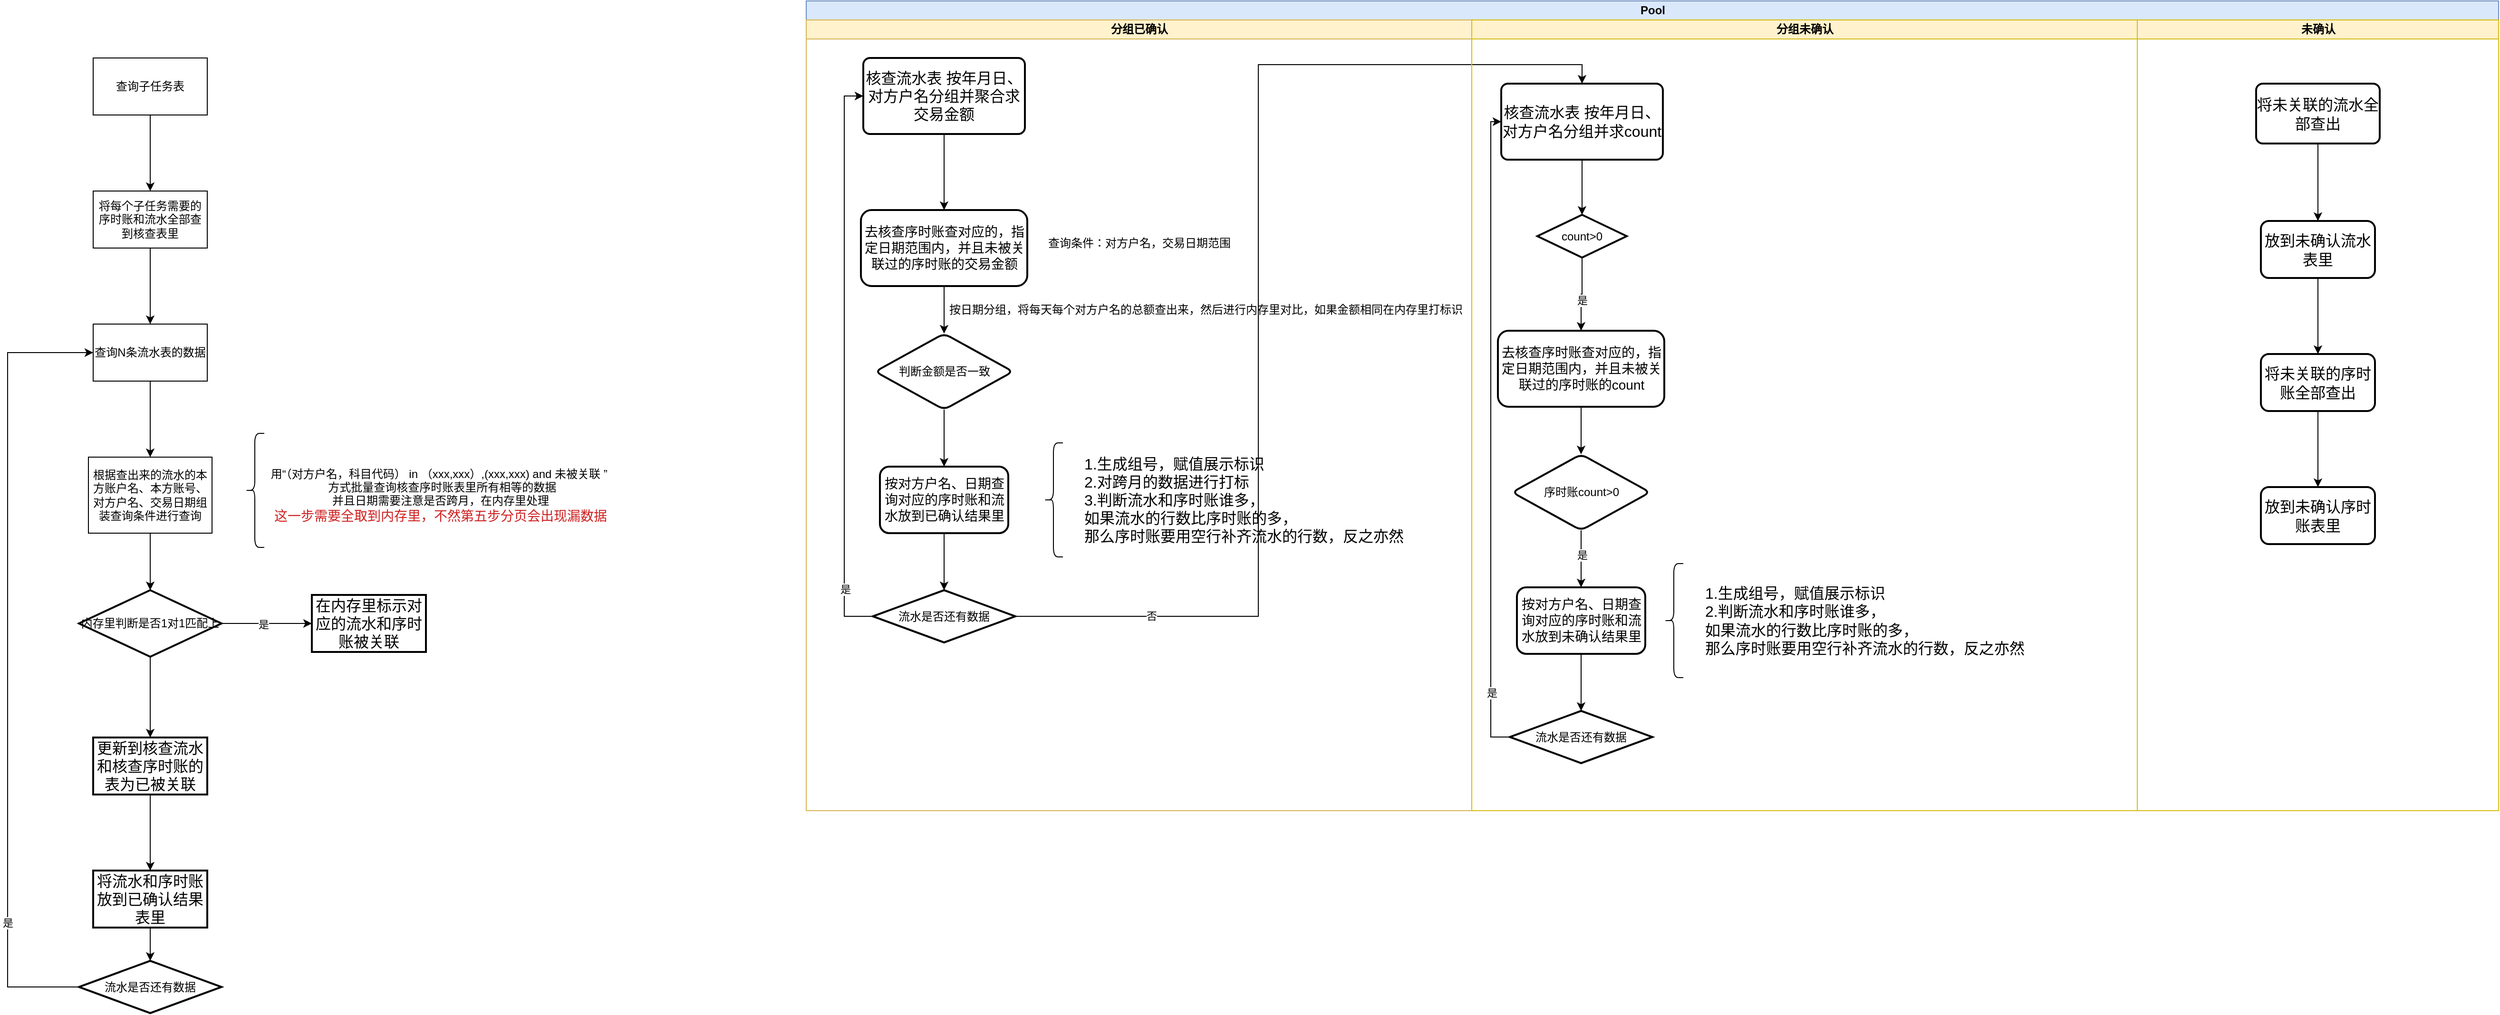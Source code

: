 <mxfile version="24.7.1" type="github">
  <diagram name="第 1 页" id="pTm7-aRh6tZhciBY1CMp">
    <mxGraphModel dx="891" dy="571" grid="1" gridSize="10" guides="1" tooltips="1" connect="1" arrows="1" fold="1" page="1" pageScale="1" pageWidth="827" pageHeight="1169" math="0" shadow="0">
      <root>
        <mxCell id="0" />
        <mxCell id="1" parent="0" />
        <mxCell id="w69S-txHBqApJlsxk6LM-3" value="" style="edgeStyle=orthogonalEdgeStyle;rounded=0;orthogonalLoop=1;jettySize=auto;html=1;" parent="1" source="w69S-txHBqApJlsxk6LM-1" target="w69S-txHBqApJlsxk6LM-2" edge="1">
          <mxGeometry relative="1" as="geometry" />
        </mxCell>
        <mxCell id="w69S-txHBqApJlsxk6LM-1" value="查询子任务表" style="rounded=0;whiteSpace=wrap;html=1;" parent="1" vertex="1">
          <mxGeometry x="360" y="70" width="120" height="60" as="geometry" />
        </mxCell>
        <mxCell id="w69S-txHBqApJlsxk6LM-5" value="" style="edgeStyle=orthogonalEdgeStyle;rounded=0;orthogonalLoop=1;jettySize=auto;html=1;" parent="1" source="w69S-txHBqApJlsxk6LM-2" target="w69S-txHBqApJlsxk6LM-4" edge="1">
          <mxGeometry relative="1" as="geometry" />
        </mxCell>
        <mxCell id="w69S-txHBqApJlsxk6LM-2" value="将每个子任务需要的序时账和流水全部查到核查表里" style="whiteSpace=wrap;html=1;rounded=0;" parent="1" vertex="1">
          <mxGeometry x="360" y="210" width="120" height="60" as="geometry" />
        </mxCell>
        <mxCell id="w69S-txHBqApJlsxk6LM-7" value="" style="edgeStyle=orthogonalEdgeStyle;rounded=0;orthogonalLoop=1;jettySize=auto;html=1;" parent="1" source="w69S-txHBqApJlsxk6LM-4" target="w69S-txHBqApJlsxk6LM-6" edge="1">
          <mxGeometry relative="1" as="geometry" />
        </mxCell>
        <mxCell id="w69S-txHBqApJlsxk6LM-4" value="查询N条流水表的数据" style="whiteSpace=wrap;html=1;rounded=0;" parent="1" vertex="1">
          <mxGeometry x="360" y="350" width="120" height="60" as="geometry" />
        </mxCell>
        <mxCell id="w69S-txHBqApJlsxk6LM-11" value="" style="edgeStyle=orthogonalEdgeStyle;rounded=0;orthogonalLoop=1;jettySize=auto;html=1;entryX=0.5;entryY=0;entryDx=0;entryDy=0;entryPerimeter=0;" parent="1" source="w69S-txHBqApJlsxk6LM-6" target="w69S-txHBqApJlsxk6LM-12" edge="1">
          <mxGeometry relative="1" as="geometry">
            <mxPoint x="420" y="660" as="targetPoint" />
            <Array as="points" />
          </mxGeometry>
        </mxCell>
        <mxCell id="w69S-txHBqApJlsxk6LM-6" value="根据查出来的流水的本方账户名、本方账号、对方户名、交易日期组装查询条件进行查询" style="whiteSpace=wrap;html=1;rounded=0;" parent="1" vertex="1">
          <mxGeometry x="355" y="490" width="130" height="80" as="geometry" />
        </mxCell>
        <mxCell id="w69S-txHBqApJlsxk6LM-8" value="" style="shape=curlyBracket;whiteSpace=wrap;html=1;rounded=1;labelPosition=left;verticalLabelPosition=middle;align=right;verticalAlign=middle;" parent="1" vertex="1">
          <mxGeometry x="520" y="465" width="20" height="120" as="geometry" />
        </mxCell>
        <mxCell id="w69S-txHBqApJlsxk6LM-9" value="&lt;div class=&quot;lake-content&quot;&gt;&lt;span style=&quot;&quot; class=&quot;ne-text&quot;&gt;&lt;font style=&quot;font-size: 12px;&quot;&gt;用“（对方户名，科目代码）  in （xxx,xxx）,(xxx,xxx) and   未被关联 ”&amp;nbsp;&lt;/font&gt;&lt;/span&gt;&lt;/div&gt;&lt;div class=&quot;lake-content&quot;&gt;&lt;span style=&quot;&quot; class=&quot;ne-text&quot;&gt;&lt;font style=&quot;font-size: 12px;&quot;&gt;&amp;nbsp;方式批量查询核查序时账表里所有相等的数据&lt;/font&gt;&lt;/span&gt;&lt;/div&gt;&lt;div class=&quot;lake-content&quot;&gt;&lt;span style=&quot;&quot; class=&quot;ne-text&quot;&gt;&lt;font style=&quot;font-size: 12px;&quot;&gt;并且日期需要注意是否跨月，在内存里处理&lt;/font&gt;&lt;/span&gt;&lt;/div&gt;&lt;div class=&quot;lake-content&quot;&gt;&lt;div class=&quot;lake-content&quot;&gt;&lt;span style=&quot;&quot; class=&quot;ne-text&quot;&gt;&lt;font color=&quot;#cf2020&quot; style=&quot;font-size: 14px;&quot;&gt;这一步需要全取到内存里，不然第五步分页会出现漏数据&lt;/font&gt;&lt;/span&gt;&lt;/div&gt;&lt;/div&gt;" style="text;html=1;align=center;verticalAlign=middle;resizable=0;points=[];autosize=1;strokeColor=none;fillColor=none;" parent="1" vertex="1">
          <mxGeometry x="530" y="495" width="390" height="70" as="geometry" />
        </mxCell>
        <mxCell id="w69S-txHBqApJlsxk6LM-14" value="" style="edgeStyle=orthogonalEdgeStyle;rounded=0;orthogonalLoop=1;jettySize=auto;html=1;" parent="1" source="w69S-txHBqApJlsxk6LM-12" target="w69S-txHBqApJlsxk6LM-13" edge="1">
          <mxGeometry relative="1" as="geometry" />
        </mxCell>
        <mxCell id="w69S-txHBqApJlsxk6LM-15" value="是" style="edgeLabel;html=1;align=center;verticalAlign=middle;resizable=0;points=[];" parent="w69S-txHBqApJlsxk6LM-14" vertex="1" connectable="0">
          <mxGeometry x="-0.097" y="-1" relative="1" as="geometry">
            <mxPoint x="1" as="offset" />
          </mxGeometry>
        </mxCell>
        <mxCell id="w69S-txHBqApJlsxk6LM-18" value="" style="edgeStyle=orthogonalEdgeStyle;rounded=0;orthogonalLoop=1;jettySize=auto;html=1;" parent="1" source="w69S-txHBqApJlsxk6LM-12" target="w69S-txHBqApJlsxk6LM-17" edge="1">
          <mxGeometry relative="1" as="geometry" />
        </mxCell>
        <mxCell id="w69S-txHBqApJlsxk6LM-12" value="内存里判断是否1对1匹配上" style="strokeWidth=2;html=1;shape=mxgraph.flowchart.decision;whiteSpace=wrap;" parent="1" vertex="1">
          <mxGeometry x="345" y="630" width="150" height="70" as="geometry" />
        </mxCell>
        <mxCell id="w69S-txHBqApJlsxk6LM-13" value="&lt;div class=&quot;lake-content&quot;&gt;&lt;span style=&quot;font-size: 16px&quot; class=&quot;ne-text&quot;&gt;在内存里标示对应的流水和序时账被关联&lt;/span&gt;&lt;/div&gt;" style="whiteSpace=wrap;html=1;strokeWidth=2;" parent="1" vertex="1">
          <mxGeometry x="590" y="635" width="120" height="60" as="geometry" />
        </mxCell>
        <mxCell id="w69S-txHBqApJlsxk6LM-20" value="" style="edgeStyle=orthogonalEdgeStyle;rounded=0;orthogonalLoop=1;jettySize=auto;html=1;" parent="1" source="w69S-txHBqApJlsxk6LM-17" target="w69S-txHBqApJlsxk6LM-19" edge="1">
          <mxGeometry relative="1" as="geometry" />
        </mxCell>
        <mxCell id="w69S-txHBqApJlsxk6LM-17" value="&lt;div class=&quot;lake-content&quot;&gt;&lt;span style=&quot;font-size: 16px&quot; class=&quot;ne-text&quot;&gt;更新到核查流水和核查序时账的表为已被关联&lt;/span&gt;&lt;/div&gt;" style="whiteSpace=wrap;html=1;strokeWidth=2;" parent="1" vertex="1">
          <mxGeometry x="360" y="785" width="120" height="60" as="geometry" />
        </mxCell>
        <mxCell id="w69S-txHBqApJlsxk6LM-24" value="" style="edgeStyle=orthogonalEdgeStyle;rounded=0;orthogonalLoop=1;jettySize=auto;html=1;" parent="1" source="w69S-txHBqApJlsxk6LM-19" target="w69S-txHBqApJlsxk6LM-23" edge="1">
          <mxGeometry relative="1" as="geometry" />
        </mxCell>
        <mxCell id="w69S-txHBqApJlsxk6LM-19" value="&lt;div class=&quot;lake-content&quot;&gt;&lt;span style=&quot;font-size: 16px&quot; class=&quot;ne-text&quot;&gt;将流水和序时账放到已确认结果表里&lt;/span&gt;&lt;/div&gt;" style="whiteSpace=wrap;html=1;strokeWidth=2;" parent="1" vertex="1">
          <mxGeometry x="360" y="925" width="120" height="60" as="geometry" />
        </mxCell>
        <mxCell id="w69S-txHBqApJlsxk6LM-25" style="edgeStyle=orthogonalEdgeStyle;rounded=0;orthogonalLoop=1;jettySize=auto;html=1;entryX=0;entryY=0.5;entryDx=0;entryDy=0;exitX=0;exitY=0.5;exitDx=0;exitDy=0;" parent="1" source="w69S-txHBqApJlsxk6LM-23" target="w69S-txHBqApJlsxk6LM-4" edge="1">
          <mxGeometry relative="1" as="geometry">
            <mxPoint x="320" y="1050" as="sourcePoint" />
            <mxPoint x="260" y="410" as="targetPoint" />
            <Array as="points">
              <mxPoint x="270" y="1048" />
              <mxPoint x="270" y="380" />
            </Array>
          </mxGeometry>
        </mxCell>
        <mxCell id="w69S-txHBqApJlsxk6LM-26" value="是" style="edgeLabel;html=1;align=center;verticalAlign=middle;resizable=0;points=[];" parent="w69S-txHBqApJlsxk6LM-25" vertex="1" connectable="0">
          <mxGeometry x="-0.658" relative="1" as="geometry">
            <mxPoint as="offset" />
          </mxGeometry>
        </mxCell>
        <mxCell id="w69S-txHBqApJlsxk6LM-23" value="流水是否还有数据" style="rhombus;whiteSpace=wrap;html=1;strokeWidth=2;" parent="1" vertex="1">
          <mxGeometry x="345" y="1020" width="150" height="55" as="geometry" />
        </mxCell>
        <mxCell id="w69S-txHBqApJlsxk6LM-29" value="" style="edgeStyle=orthogonalEdgeStyle;rounded=0;orthogonalLoop=1;jettySize=auto;html=1;" parent="1" source="w69S-txHBqApJlsxk6LM-27" target="w69S-txHBqApJlsxk6LM-28" edge="1">
          <mxGeometry relative="1" as="geometry" />
        </mxCell>
        <mxCell id="w69S-txHBqApJlsxk6LM-27" value="&lt;div class=&quot;lake-content&quot;&gt;&lt;span style=&quot;font-size: 16px&quot; class=&quot;ne-text&quot;&gt;核查流水表  按年月日、对方户名分组并聚合求交易金额&lt;/span&gt;&lt;/div&gt;" style="rounded=1;whiteSpace=wrap;html=1;absoluteArcSize=1;arcSize=14;strokeWidth=2;" parent="1" vertex="1">
          <mxGeometry x="1170" y="70" width="170" height="80" as="geometry" />
        </mxCell>
        <mxCell id="w69S-txHBqApJlsxk6LM-31" value="" style="edgeStyle=orthogonalEdgeStyle;rounded=0;orthogonalLoop=1;jettySize=auto;html=1;" parent="1" source="w69S-txHBqApJlsxk6LM-28" target="w69S-txHBqApJlsxk6LM-30" edge="1">
          <mxGeometry relative="1" as="geometry" />
        </mxCell>
        <mxCell id="w69S-txHBqApJlsxk6LM-28" value="&lt;font style=&quot;font-size: 14px;&quot;&gt;去核查序时账查对应的，指定日期范围内，并且未被关联过的序时账的交易金额&lt;/font&gt;" style="whiteSpace=wrap;html=1;rounded=1;arcSize=14;strokeWidth=2;" parent="1" vertex="1">
          <mxGeometry x="1167.5" y="230" width="175" height="80" as="geometry" />
        </mxCell>
        <mxCell id="w69S-txHBqApJlsxk6LM-33" value="" style="edgeStyle=orthogonalEdgeStyle;rounded=0;orthogonalLoop=1;jettySize=auto;html=1;" parent="1" source="w69S-txHBqApJlsxk6LM-30" target="w69S-txHBqApJlsxk6LM-32" edge="1">
          <mxGeometry relative="1" as="geometry" />
        </mxCell>
        <mxCell id="w69S-txHBqApJlsxk6LM-30" value="判断金额是否一致" style="rhombus;whiteSpace=wrap;html=1;rounded=1;arcSize=14;strokeWidth=2;" parent="1" vertex="1">
          <mxGeometry x="1182.5" y="360" width="145" height="80" as="geometry" />
        </mxCell>
        <mxCell id="w69S-txHBqApJlsxk6LM-32" value="&lt;font style=&quot;font-size: 14px;&quot;&gt;按对方户名、日期查询对应的序时账和流水放到已确认结果里&lt;/font&gt;" style="whiteSpace=wrap;html=1;rounded=1;arcSize=14;strokeWidth=2;" parent="1" vertex="1">
          <mxGeometry x="1187.5" y="500" width="135" height="70" as="geometry" />
        </mxCell>
        <mxCell id="w69S-txHBqApJlsxk6LM-34" value="" style="shape=curlyBracket;whiteSpace=wrap;html=1;rounded=1;labelPosition=left;verticalLabelPosition=middle;align=right;verticalAlign=middle;" parent="1" vertex="1">
          <mxGeometry x="1360" y="475" width="20" height="120" as="geometry" />
        </mxCell>
        <mxCell id="w69S-txHBqApJlsxk6LM-35" value="&lt;div style=&quot;text-align: left;&quot;&gt;&lt;span style=&quot;background-color: initial; font-size: 16px;&quot;&gt;1.生成组号，赋值展示标识&lt;/span&gt;&lt;/div&gt;&lt;div style=&quot;text-align: left;&quot;&gt;&lt;span style=&quot;background-color: initial; font-size: 16px;&quot;&gt;2.对跨月的数据进行打标&lt;/span&gt;&lt;/div&gt;&lt;span style=&quot;background-color: initial;&quot; class=&quot;ne-text&quot;&gt;&lt;div style=&quot;text-align: left;&quot;&gt;&lt;span style=&quot;background-color: initial;&quot; class=&quot;ne-text&quot;&gt;&lt;span style=&quot;font-size: 16px;&quot;&gt;3.判断流水和序时账谁多，&lt;/span&gt;&lt;/span&gt;&lt;/div&gt;&lt;div style=&quot;text-align: left;&quot;&gt;&lt;span style=&quot;background-color: initial; font-size: 16px;&quot;&gt;如果流水的行数比序时账的多，&lt;/span&gt;&lt;/div&gt;&lt;div style=&quot;text-align: left;&quot;&gt;&lt;span style=&quot;background-color: initial; font-size: 16px;&quot;&gt;那么序时账要用空行补齐流水的行数，反之亦然&lt;/span&gt;&lt;/div&gt;&lt;/span&gt;" style="text;html=1;align=center;verticalAlign=middle;resizable=0;points=[];autosize=1;strokeColor=none;fillColor=none;" parent="1" vertex="1">
          <mxGeometry x="1390" y="480" width="360" height="110" as="geometry" />
        </mxCell>
        <mxCell id="w69S-txHBqApJlsxk6LM-36" value="" style="edgeStyle=orthogonalEdgeStyle;rounded=0;orthogonalLoop=1;jettySize=auto;html=1;exitX=0.5;exitY=1;exitDx=0;exitDy=0;" parent="1" source="w69S-txHBqApJlsxk6LM-32" target="w69S-txHBqApJlsxk6LM-37" edge="1">
          <mxGeometry relative="1" as="geometry">
            <mxPoint x="1252.5" y="595" as="sourcePoint" />
          </mxGeometry>
        </mxCell>
        <mxCell id="w69S-txHBqApJlsxk6LM-40" style="edgeStyle=orthogonalEdgeStyle;rounded=0;orthogonalLoop=1;jettySize=auto;html=1;exitX=0;exitY=0.5;exitDx=0;exitDy=0;entryX=0;entryY=0.5;entryDx=0;entryDy=0;" parent="1" source="w69S-txHBqApJlsxk6LM-37" target="w69S-txHBqApJlsxk6LM-27" edge="1">
          <mxGeometry relative="1" as="geometry" />
        </mxCell>
        <mxCell id="w69S-txHBqApJlsxk6LM-41" value="是" style="edgeLabel;html=1;align=center;verticalAlign=middle;resizable=0;points=[];" parent="w69S-txHBqApJlsxk6LM-40" vertex="1" connectable="0">
          <mxGeometry x="-0.807" y="-1" relative="1" as="geometry">
            <mxPoint y="-1" as="offset" />
          </mxGeometry>
        </mxCell>
        <mxCell id="w69S-txHBqApJlsxk6LM-64" style="edgeStyle=orthogonalEdgeStyle;rounded=0;orthogonalLoop=1;jettySize=auto;html=1;exitX=1;exitY=0.5;exitDx=0;exitDy=0;entryX=0.5;entryY=0;entryDx=0;entryDy=0;" parent="1" source="w69S-txHBqApJlsxk6LM-37" target="w69S-txHBqApJlsxk6LM-43" edge="1">
          <mxGeometry relative="1" as="geometry" />
        </mxCell>
        <mxCell id="w69S-txHBqApJlsxk6LM-65" value="否" style="edgeLabel;html=1;align=center;verticalAlign=middle;resizable=0;points=[];" parent="w69S-txHBqApJlsxk6LM-64" vertex="1" connectable="0">
          <mxGeometry x="-0.761" y="1" relative="1" as="geometry">
            <mxPoint as="offset" />
          </mxGeometry>
        </mxCell>
        <mxCell id="w69S-txHBqApJlsxk6LM-37" value="流水是否还有数据" style="rhombus;whiteSpace=wrap;html=1;strokeWidth=2;" parent="1" vertex="1">
          <mxGeometry x="1180" y="630" width="150" height="55" as="geometry" />
        </mxCell>
        <mxCell id="w69S-txHBqApJlsxk6LM-42" value="" style="edgeStyle=orthogonalEdgeStyle;rounded=0;orthogonalLoop=1;jettySize=auto;html=1;entryX=0.5;entryY=0;entryDx=0;entryDy=0;entryPerimeter=0;" parent="1" source="w69S-txHBqApJlsxk6LM-43" target="w69S-txHBqApJlsxk6LM-58" edge="1">
          <mxGeometry relative="1" as="geometry" />
        </mxCell>
        <mxCell id="w69S-txHBqApJlsxk6LM-43" value="&lt;div class=&quot;lake-content&quot;&gt;&lt;span style=&quot;font-size: 16px&quot; class=&quot;ne-text&quot;&gt;核查流水表  按年月日、对方户名分组并求count&lt;/span&gt;&lt;/div&gt;" style="rounded=1;whiteSpace=wrap;html=1;absoluteArcSize=1;arcSize=14;strokeWidth=2;" parent="1" vertex="1">
          <mxGeometry x="1841" y="97" width="170" height="80" as="geometry" />
        </mxCell>
        <mxCell id="w69S-txHBqApJlsxk6LM-44" value="" style="edgeStyle=orthogonalEdgeStyle;rounded=0;orthogonalLoop=1;jettySize=auto;html=1;" parent="1" source="w69S-txHBqApJlsxk6LM-45" target="w69S-txHBqApJlsxk6LM-47" edge="1">
          <mxGeometry relative="1" as="geometry" />
        </mxCell>
        <mxCell id="w69S-txHBqApJlsxk6LM-45" value="&lt;font style=&quot;font-size: 14px;&quot;&gt;去核查序时账查对应的，指定日期范围内，并且未被关联过的序时账的count&lt;/font&gt;" style="whiteSpace=wrap;html=1;rounded=1;arcSize=14;strokeWidth=2;" parent="1" vertex="1">
          <mxGeometry x="1837.5" y="357" width="175" height="80" as="geometry" />
        </mxCell>
        <mxCell id="w69S-txHBqApJlsxk6LM-46" value="" style="edgeStyle=orthogonalEdgeStyle;rounded=0;orthogonalLoop=1;jettySize=auto;html=1;" parent="1" source="w69S-txHBqApJlsxk6LM-47" target="w69S-txHBqApJlsxk6LM-48" edge="1">
          <mxGeometry relative="1" as="geometry" />
        </mxCell>
        <mxCell id="w69S-txHBqApJlsxk6LM-61" value="是" style="edgeLabel;html=1;align=center;verticalAlign=middle;resizable=0;points=[];" parent="w69S-txHBqApJlsxk6LM-46" vertex="1" connectable="0">
          <mxGeometry x="-0.167" y="1" relative="1" as="geometry">
            <mxPoint y="1" as="offset" />
          </mxGeometry>
        </mxCell>
        <mxCell id="w69S-txHBqApJlsxk6LM-47" value="序时账count&amp;gt;0" style="rhombus;whiteSpace=wrap;html=1;rounded=1;arcSize=14;strokeWidth=2;" parent="1" vertex="1">
          <mxGeometry x="1852.5" y="487" width="145" height="80" as="geometry" />
        </mxCell>
        <mxCell id="w69S-txHBqApJlsxk6LM-48" value="&lt;font style=&quot;font-size: 14px;&quot;&gt;按对方户名、日期查询对应的序时账和流水放到未确认结果里&lt;/font&gt;" style="whiteSpace=wrap;html=1;rounded=1;arcSize=14;strokeWidth=2;" parent="1" vertex="1">
          <mxGeometry x="1857.5" y="627" width="135" height="70" as="geometry" />
        </mxCell>
        <mxCell id="w69S-txHBqApJlsxk6LM-51" value="" style="edgeStyle=orthogonalEdgeStyle;rounded=0;orthogonalLoop=1;jettySize=auto;html=1;exitX=0.5;exitY=1;exitDx=0;exitDy=0;" parent="1" source="w69S-txHBqApJlsxk6LM-48" target="w69S-txHBqApJlsxk6LM-54" edge="1">
          <mxGeometry relative="1" as="geometry">
            <mxPoint x="1922.5" y="722" as="sourcePoint" />
          </mxGeometry>
        </mxCell>
        <mxCell id="w69S-txHBqApJlsxk6LM-52" style="edgeStyle=orthogonalEdgeStyle;rounded=0;orthogonalLoop=1;jettySize=auto;html=1;exitX=0;exitY=0.5;exitDx=0;exitDy=0;entryX=0;entryY=0.5;entryDx=0;entryDy=0;" parent="1" source="w69S-txHBqApJlsxk6LM-54" target="w69S-txHBqApJlsxk6LM-43" edge="1">
          <mxGeometry relative="1" as="geometry" />
        </mxCell>
        <mxCell id="w69S-txHBqApJlsxk6LM-53" value="是" style="edgeLabel;html=1;align=center;verticalAlign=middle;resizable=0;points=[];" parent="w69S-txHBqApJlsxk6LM-52" vertex="1" connectable="0">
          <mxGeometry x="-0.807" y="-1" relative="1" as="geometry">
            <mxPoint y="-1" as="offset" />
          </mxGeometry>
        </mxCell>
        <mxCell id="w69S-txHBqApJlsxk6LM-54" value="流水是否还有数据" style="rhombus;whiteSpace=wrap;html=1;strokeWidth=2;" parent="1" vertex="1">
          <mxGeometry x="1850" y="757" width="150" height="55" as="geometry" />
        </mxCell>
        <mxCell id="w69S-txHBqApJlsxk6LM-59" style="edgeStyle=orthogonalEdgeStyle;rounded=0;orthogonalLoop=1;jettySize=auto;html=1;exitX=0.5;exitY=1;exitDx=0;exitDy=0;exitPerimeter=0;" parent="1" source="w69S-txHBqApJlsxk6LM-58" target="w69S-txHBqApJlsxk6LM-45" edge="1">
          <mxGeometry relative="1" as="geometry" />
        </mxCell>
        <mxCell id="w69S-txHBqApJlsxk6LM-60" value="是" style="edgeLabel;html=1;align=center;verticalAlign=middle;resizable=0;points=[];" parent="w69S-txHBqApJlsxk6LM-59" vertex="1" connectable="0">
          <mxGeometry x="0.176" y="1" relative="1" as="geometry">
            <mxPoint as="offset" />
          </mxGeometry>
        </mxCell>
        <mxCell id="w69S-txHBqApJlsxk6LM-58" value="count&amp;gt;0" style="strokeWidth=2;html=1;shape=mxgraph.flowchart.decision;whiteSpace=wrap;" parent="1" vertex="1">
          <mxGeometry x="1879" y="235" width="94" height="45" as="geometry" />
        </mxCell>
        <mxCell id="w69S-txHBqApJlsxk6LM-62" value="" style="shape=curlyBracket;whiteSpace=wrap;html=1;rounded=1;labelPosition=left;verticalLabelPosition=middle;align=right;verticalAlign=middle;" parent="1" vertex="1">
          <mxGeometry x="2012.5" y="602" width="20" height="120" as="geometry" />
        </mxCell>
        <mxCell id="w69S-txHBqApJlsxk6LM-63" value="&lt;div style=&quot;text-align: left;&quot;&gt;&lt;span style=&quot;background-color: initial; font-size: 16px;&quot;&gt;1.生成组号，赋值展示标识&lt;/span&gt;&lt;/div&gt;&lt;span style=&quot;background-color: initial;&quot; class=&quot;ne-text&quot;&gt;&lt;div style=&quot;text-align: left;&quot;&gt;&lt;span style=&quot;background-color: initial;&quot; class=&quot;ne-text&quot;&gt;&lt;span style=&quot;font-size: 16px;&quot;&gt;2.判断流水和序时账谁多，&lt;/span&gt;&lt;/span&gt;&lt;/div&gt;&lt;div style=&quot;text-align: left;&quot;&gt;&lt;span style=&quot;background-color: initial; font-size: 16px;&quot;&gt;如果流水的行数比序时账的多，&lt;/span&gt;&lt;/div&gt;&lt;div style=&quot;text-align: left;&quot;&gt;&lt;span style=&quot;background-color: initial; font-size: 16px;&quot;&gt;那么序时账要用空行补齐流水的行数，反之亦然&lt;/span&gt;&lt;/div&gt;&lt;/span&gt;" style="text;html=1;align=center;verticalAlign=middle;resizable=0;points=[];autosize=1;strokeColor=none;fillColor=none;" parent="1" vertex="1">
          <mxGeometry x="2042.5" y="617" width="360" height="90" as="geometry" />
        </mxCell>
        <mxCell id="w69S-txHBqApJlsxk6LM-66" value="Pool" style="swimlane;childLayout=stackLayout;resizeParent=1;resizeParentMax=0;startSize=20;html=1;fillColor=#dae8fc;strokeColor=#6c8ebf;" parent="1" vertex="1">
          <mxGeometry x="1110" y="10" width="1780" height="852" as="geometry" />
        </mxCell>
        <mxCell id="w69S-txHBqApJlsxk6LM-67" value="分组已确认" style="swimlane;startSize=20;html=1;fillColor=#fff2cc;strokeColor=#d6b656;" parent="w69S-txHBqApJlsxk6LM-66" vertex="1">
          <mxGeometry y="20" width="700" height="832" as="geometry" />
        </mxCell>
        <mxCell id="mTxYmRV6teD1gdhryHkn-6" value="查询条件：对方户名，交易日期范围" style="text;html=1;align=center;verticalAlign=middle;resizable=0;points=[];autosize=1;strokeColor=none;fillColor=none;" vertex="1" parent="w69S-txHBqApJlsxk6LM-67">
          <mxGeometry x="240" y="220" width="220" height="30" as="geometry" />
        </mxCell>
        <mxCell id="mTxYmRV6teD1gdhryHkn-7" value="按日期分组，将每天每个对方户名的总额查出来，然后进行内存里对比，如果金额相同在内存里打标识" style="text;html=1;align=center;verticalAlign=middle;resizable=0;points=[];autosize=1;strokeColor=none;fillColor=none;" vertex="1" parent="w69S-txHBqApJlsxk6LM-67">
          <mxGeometry x="140" y="290" width="560" height="30" as="geometry" />
        </mxCell>
        <mxCell id="w69S-txHBqApJlsxk6LM-68" value="分组未确认" style="swimlane;startSize=20;html=1;fillColor=#fff2cc;strokeColor=#D6BC15;" parent="w69S-txHBqApJlsxk6LM-66" vertex="1">
          <mxGeometry x="700" y="20" width="700" height="832" as="geometry" />
        </mxCell>
        <mxCell id="w69S-txHBqApJlsxk6LM-73" value="未确认" style="swimlane;startSize=20;html=1;fillColor=#fff2cc;strokeColor=#D6BC15;" parent="w69S-txHBqApJlsxk6LM-66" vertex="1">
          <mxGeometry x="1400" y="20" width="380" height="832" as="geometry" />
        </mxCell>
        <mxCell id="w69S-txHBqApJlsxk6LM-76" value="" style="edgeStyle=orthogonalEdgeStyle;rounded=0;orthogonalLoop=1;jettySize=auto;html=1;" parent="w69S-txHBqApJlsxk6LM-73" source="w69S-txHBqApJlsxk6LM-74" target="w69S-txHBqApJlsxk6LM-75" edge="1">
          <mxGeometry relative="1" as="geometry" />
        </mxCell>
        <mxCell id="w69S-txHBqApJlsxk6LM-74" value="&lt;div class=&quot;lake-content&quot;&gt;&lt;span style=&quot;font-size: 16px&quot; class=&quot;ne-text&quot;&gt;将未关联的流水全部查出&lt;/span&gt;&lt;/div&gt;" style="rounded=1;whiteSpace=wrap;html=1;absoluteArcSize=1;arcSize=14;strokeWidth=2;" parent="w69S-txHBqApJlsxk6LM-73" vertex="1">
          <mxGeometry x="125" y="67" width="130" height="63" as="geometry" />
        </mxCell>
        <mxCell id="w69S-txHBqApJlsxk6LM-78" value="" style="edgeStyle=orthogonalEdgeStyle;rounded=0;orthogonalLoop=1;jettySize=auto;html=1;" parent="w69S-txHBqApJlsxk6LM-73" source="w69S-txHBqApJlsxk6LM-75" target="w69S-txHBqApJlsxk6LM-77" edge="1">
          <mxGeometry relative="1" as="geometry" />
        </mxCell>
        <mxCell id="w69S-txHBqApJlsxk6LM-75" value="&lt;div class=&quot;lake-content&quot;&gt;&lt;span style=&quot;font-size: 16px&quot; class=&quot;ne-text&quot;&gt;放到未确认流水表里&lt;/span&gt;&lt;/div&gt;" style="whiteSpace=wrap;html=1;rounded=1;arcSize=14;strokeWidth=2;" parent="w69S-txHBqApJlsxk6LM-73" vertex="1">
          <mxGeometry x="130" y="211.5" width="120" height="60" as="geometry" />
        </mxCell>
        <mxCell id="w69S-txHBqApJlsxk6LM-80" value="" style="edgeStyle=orthogonalEdgeStyle;rounded=0;orthogonalLoop=1;jettySize=auto;html=1;" parent="w69S-txHBqApJlsxk6LM-73" source="w69S-txHBqApJlsxk6LM-77" target="w69S-txHBqApJlsxk6LM-79" edge="1">
          <mxGeometry relative="1" as="geometry" />
        </mxCell>
        <mxCell id="w69S-txHBqApJlsxk6LM-77" value="&lt;div class=&quot;lake-content&quot;&gt;&lt;span style=&quot;font-size: 16px&quot; class=&quot;ne-text&quot;&gt;将未关联的序时账全部查出&lt;/span&gt;&lt;/div&gt;" style="whiteSpace=wrap;html=1;rounded=1;arcSize=14;strokeWidth=2;" parent="w69S-txHBqApJlsxk6LM-73" vertex="1">
          <mxGeometry x="130" y="351.5" width="120" height="60" as="geometry" />
        </mxCell>
        <mxCell id="w69S-txHBqApJlsxk6LM-79" value="&lt;div class=&quot;lake-content&quot;&gt;&lt;span style=&quot;font-size: 16px&quot; class=&quot;ne-text&quot;&gt;放到未确认序时账表里&lt;/span&gt;&lt;/div&gt;" style="whiteSpace=wrap;html=1;rounded=1;arcSize=14;strokeWidth=2;" parent="w69S-txHBqApJlsxk6LM-73" vertex="1">
          <mxGeometry x="130" y="491.5" width="120" height="60" as="geometry" />
        </mxCell>
      </root>
    </mxGraphModel>
  </diagram>
</mxfile>
